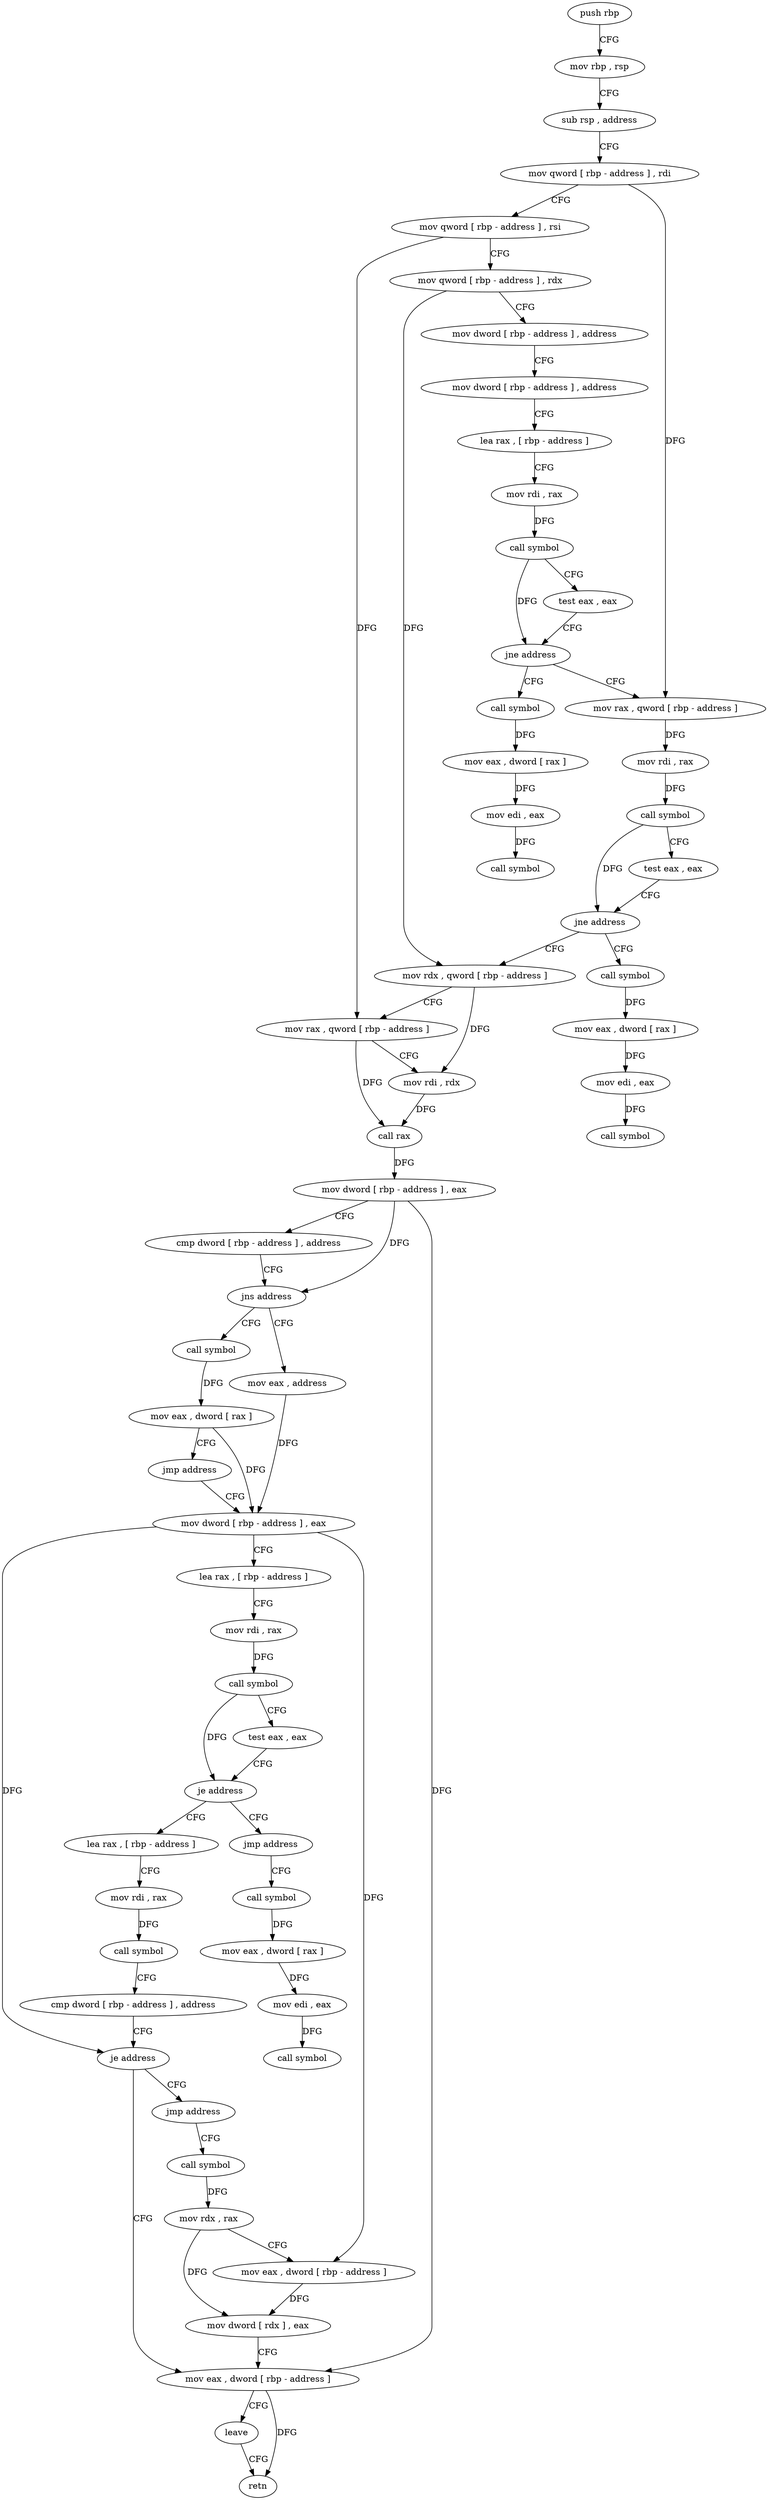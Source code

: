 digraph "func" {
"4279118" [label = "push rbp" ]
"4279119" [label = "mov rbp , rsp" ]
"4279122" [label = "sub rsp , address" ]
"4279126" [label = "mov qword [ rbp - address ] , rdi" ]
"4279130" [label = "mov qword [ rbp - address ] , rsi" ]
"4279134" [label = "mov qword [ rbp - address ] , rdx" ]
"4279138" [label = "mov dword [ rbp - address ] , address" ]
"4279145" [label = "mov dword [ rbp - address ] , address" ]
"4279152" [label = "lea rax , [ rbp - address ]" ]
"4279156" [label = "mov rdi , rax" ]
"4279159" [label = "call symbol" ]
"4279164" [label = "test eax , eax" ]
"4279166" [label = "jne address" ]
"4279289" [label = "call symbol" ]
"4279168" [label = "mov rax , qword [ rbp - address ]" ]
"4279294" [label = "mov eax , dword [ rax ]" ]
"4279296" [label = "mov edi , eax" ]
"4279298" [label = "call symbol" ]
"4279172" [label = "mov rdi , rax" ]
"4279175" [label = "call symbol" ]
"4279180" [label = "test eax , eax" ]
"4279182" [label = "jne address" ]
"4279241" [label = "call symbol" ]
"4279184" [label = "mov rdx , qword [ rbp - address ]" ]
"4279246" [label = "mov eax , dword [ rax ]" ]
"4279248" [label = "mov edi , eax" ]
"4279250" [label = "call symbol" ]
"4279188" [label = "mov rax , qword [ rbp - address ]" ]
"4279192" [label = "mov rdi , rdx" ]
"4279195" [label = "call rax" ]
"4279197" [label = "mov dword [ rbp - address ] , eax" ]
"4279200" [label = "cmp dword [ rbp - address ] , address" ]
"4279204" [label = "jns address" ]
"4279215" [label = "mov eax , address" ]
"4279206" [label = "call symbol" ]
"4279220" [label = "mov dword [ rbp - address ] , eax" ]
"4279211" [label = "mov eax , dword [ rax ]" ]
"4279213" [label = "jmp address" ]
"4279269" [label = "lea rax , [ rbp - address ]" ]
"4279273" [label = "mov rdi , rax" ]
"4279276" [label = "call symbol" ]
"4279281" [label = "cmp dword [ rbp - address ] , address" ]
"4279285" [label = "je address" ]
"4279316" [label = "mov eax , dword [ rbp - address ]" ]
"4279287" [label = "jmp address" ]
"4279239" [label = "jmp address" ]
"4279255" [label = "call symbol" ]
"4279223" [label = "lea rax , [ rbp - address ]" ]
"4279227" [label = "mov rdi , rax" ]
"4279230" [label = "call symbol" ]
"4279235" [label = "test eax , eax" ]
"4279237" [label = "je address" ]
"4279319" [label = "leave" ]
"4279320" [label = "retn" ]
"4279303" [label = "call symbol" ]
"4279260" [label = "mov eax , dword [ rax ]" ]
"4279262" [label = "mov edi , eax" ]
"4279264" [label = "call symbol" ]
"4279308" [label = "mov rdx , rax" ]
"4279311" [label = "mov eax , dword [ rbp - address ]" ]
"4279314" [label = "mov dword [ rdx ] , eax" ]
"4279118" -> "4279119" [ label = "CFG" ]
"4279119" -> "4279122" [ label = "CFG" ]
"4279122" -> "4279126" [ label = "CFG" ]
"4279126" -> "4279130" [ label = "CFG" ]
"4279126" -> "4279168" [ label = "DFG" ]
"4279130" -> "4279134" [ label = "CFG" ]
"4279130" -> "4279188" [ label = "DFG" ]
"4279134" -> "4279138" [ label = "CFG" ]
"4279134" -> "4279184" [ label = "DFG" ]
"4279138" -> "4279145" [ label = "CFG" ]
"4279145" -> "4279152" [ label = "CFG" ]
"4279152" -> "4279156" [ label = "CFG" ]
"4279156" -> "4279159" [ label = "DFG" ]
"4279159" -> "4279164" [ label = "CFG" ]
"4279159" -> "4279166" [ label = "DFG" ]
"4279164" -> "4279166" [ label = "CFG" ]
"4279166" -> "4279289" [ label = "CFG" ]
"4279166" -> "4279168" [ label = "CFG" ]
"4279289" -> "4279294" [ label = "DFG" ]
"4279168" -> "4279172" [ label = "DFG" ]
"4279294" -> "4279296" [ label = "DFG" ]
"4279296" -> "4279298" [ label = "DFG" ]
"4279172" -> "4279175" [ label = "DFG" ]
"4279175" -> "4279180" [ label = "CFG" ]
"4279175" -> "4279182" [ label = "DFG" ]
"4279180" -> "4279182" [ label = "CFG" ]
"4279182" -> "4279241" [ label = "CFG" ]
"4279182" -> "4279184" [ label = "CFG" ]
"4279241" -> "4279246" [ label = "DFG" ]
"4279184" -> "4279188" [ label = "CFG" ]
"4279184" -> "4279192" [ label = "DFG" ]
"4279246" -> "4279248" [ label = "DFG" ]
"4279248" -> "4279250" [ label = "DFG" ]
"4279188" -> "4279192" [ label = "CFG" ]
"4279188" -> "4279195" [ label = "DFG" ]
"4279192" -> "4279195" [ label = "DFG" ]
"4279195" -> "4279197" [ label = "DFG" ]
"4279197" -> "4279200" [ label = "CFG" ]
"4279197" -> "4279204" [ label = "DFG" ]
"4279197" -> "4279316" [ label = "DFG" ]
"4279200" -> "4279204" [ label = "CFG" ]
"4279204" -> "4279215" [ label = "CFG" ]
"4279204" -> "4279206" [ label = "CFG" ]
"4279215" -> "4279220" [ label = "DFG" ]
"4279206" -> "4279211" [ label = "DFG" ]
"4279220" -> "4279223" [ label = "CFG" ]
"4279220" -> "4279285" [ label = "DFG" ]
"4279220" -> "4279311" [ label = "DFG" ]
"4279211" -> "4279213" [ label = "CFG" ]
"4279211" -> "4279220" [ label = "DFG" ]
"4279213" -> "4279220" [ label = "CFG" ]
"4279269" -> "4279273" [ label = "CFG" ]
"4279273" -> "4279276" [ label = "DFG" ]
"4279276" -> "4279281" [ label = "CFG" ]
"4279281" -> "4279285" [ label = "CFG" ]
"4279285" -> "4279316" [ label = "CFG" ]
"4279285" -> "4279287" [ label = "CFG" ]
"4279316" -> "4279319" [ label = "CFG" ]
"4279316" -> "4279320" [ label = "DFG" ]
"4279287" -> "4279303" [ label = "CFG" ]
"4279239" -> "4279255" [ label = "CFG" ]
"4279255" -> "4279260" [ label = "DFG" ]
"4279223" -> "4279227" [ label = "CFG" ]
"4279227" -> "4279230" [ label = "DFG" ]
"4279230" -> "4279235" [ label = "CFG" ]
"4279230" -> "4279237" [ label = "DFG" ]
"4279235" -> "4279237" [ label = "CFG" ]
"4279237" -> "4279269" [ label = "CFG" ]
"4279237" -> "4279239" [ label = "CFG" ]
"4279319" -> "4279320" [ label = "CFG" ]
"4279303" -> "4279308" [ label = "DFG" ]
"4279260" -> "4279262" [ label = "DFG" ]
"4279262" -> "4279264" [ label = "DFG" ]
"4279308" -> "4279311" [ label = "CFG" ]
"4279308" -> "4279314" [ label = "DFG" ]
"4279311" -> "4279314" [ label = "DFG" ]
"4279314" -> "4279316" [ label = "CFG" ]
}
